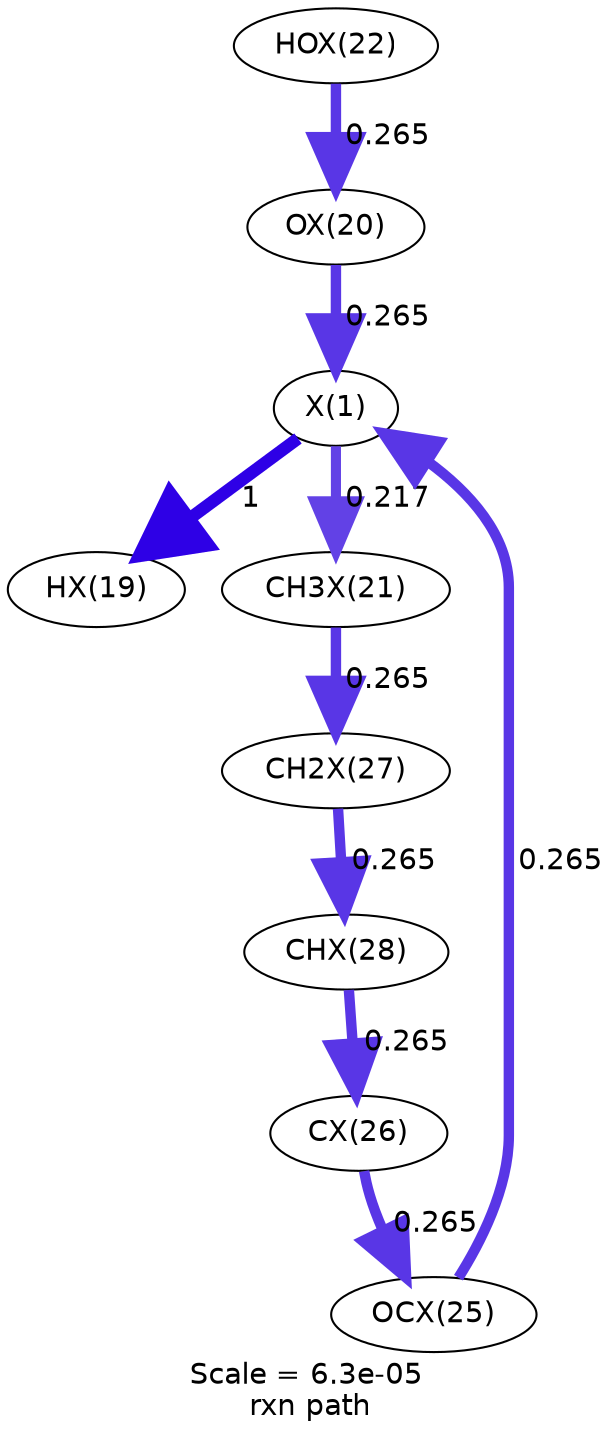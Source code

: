 digraph reaction_paths {
center=1;
s22 -> s23[fontname="Helvetica", penwidth=6, arrowsize=3, color="0.7, 1.5, 0.9"
, label=" 1"];
s24 -> s22[fontname="Helvetica", penwidth=5, arrowsize=2.5, color="0.7, 0.765, 0.9"
, label=" 0.265"];
s22 -> s25[fontname="Helvetica", penwidth=4.85, arrowsize=2.42, color="0.7, 0.717, 0.9"
, label=" 0.217"];
s29 -> s22[fontname="Helvetica", penwidth=5, arrowsize=2.5, color="0.7, 0.765, 0.9"
, label=" 0.265"];
s26 -> s24[fontname="Helvetica", penwidth=5, arrowsize=2.5, color="0.7, 0.765, 0.9"
, label=" 0.265"];
s25 -> s31[fontname="Helvetica", penwidth=5, arrowsize=2.5, color="0.7, 0.765, 0.9"
, label=" 0.265"];
s31 -> s32[fontname="Helvetica", penwidth=5, arrowsize=2.5, color="0.7, 0.765, 0.9"
, label=" 0.265"];
s32 -> s30[fontname="Helvetica", penwidth=5, arrowsize=2.5, color="0.7, 0.765, 0.9"
, label=" 0.265"];
s30 -> s29[fontname="Helvetica", penwidth=5, arrowsize=2.5, color="0.7, 0.765, 0.9"
, label=" 0.265"];
s22 [ fontname="Helvetica", label="X(1)"];
s23 [ fontname="Helvetica", label="HX(19)"];
s24 [ fontname="Helvetica", label="OX(20)"];
s25 [ fontname="Helvetica", label="CH3X(21)"];
s26 [ fontname="Helvetica", label="HOX(22)"];
s29 [ fontname="Helvetica", label="OCX(25)"];
s30 [ fontname="Helvetica", label="CX(26)"];
s31 [ fontname="Helvetica", label="CH2X(27)"];
s32 [ fontname="Helvetica", label="CHX(28)"];
 label = "Scale = 6.3e-05\l rxn path";
 fontname = "Helvetica";
}
